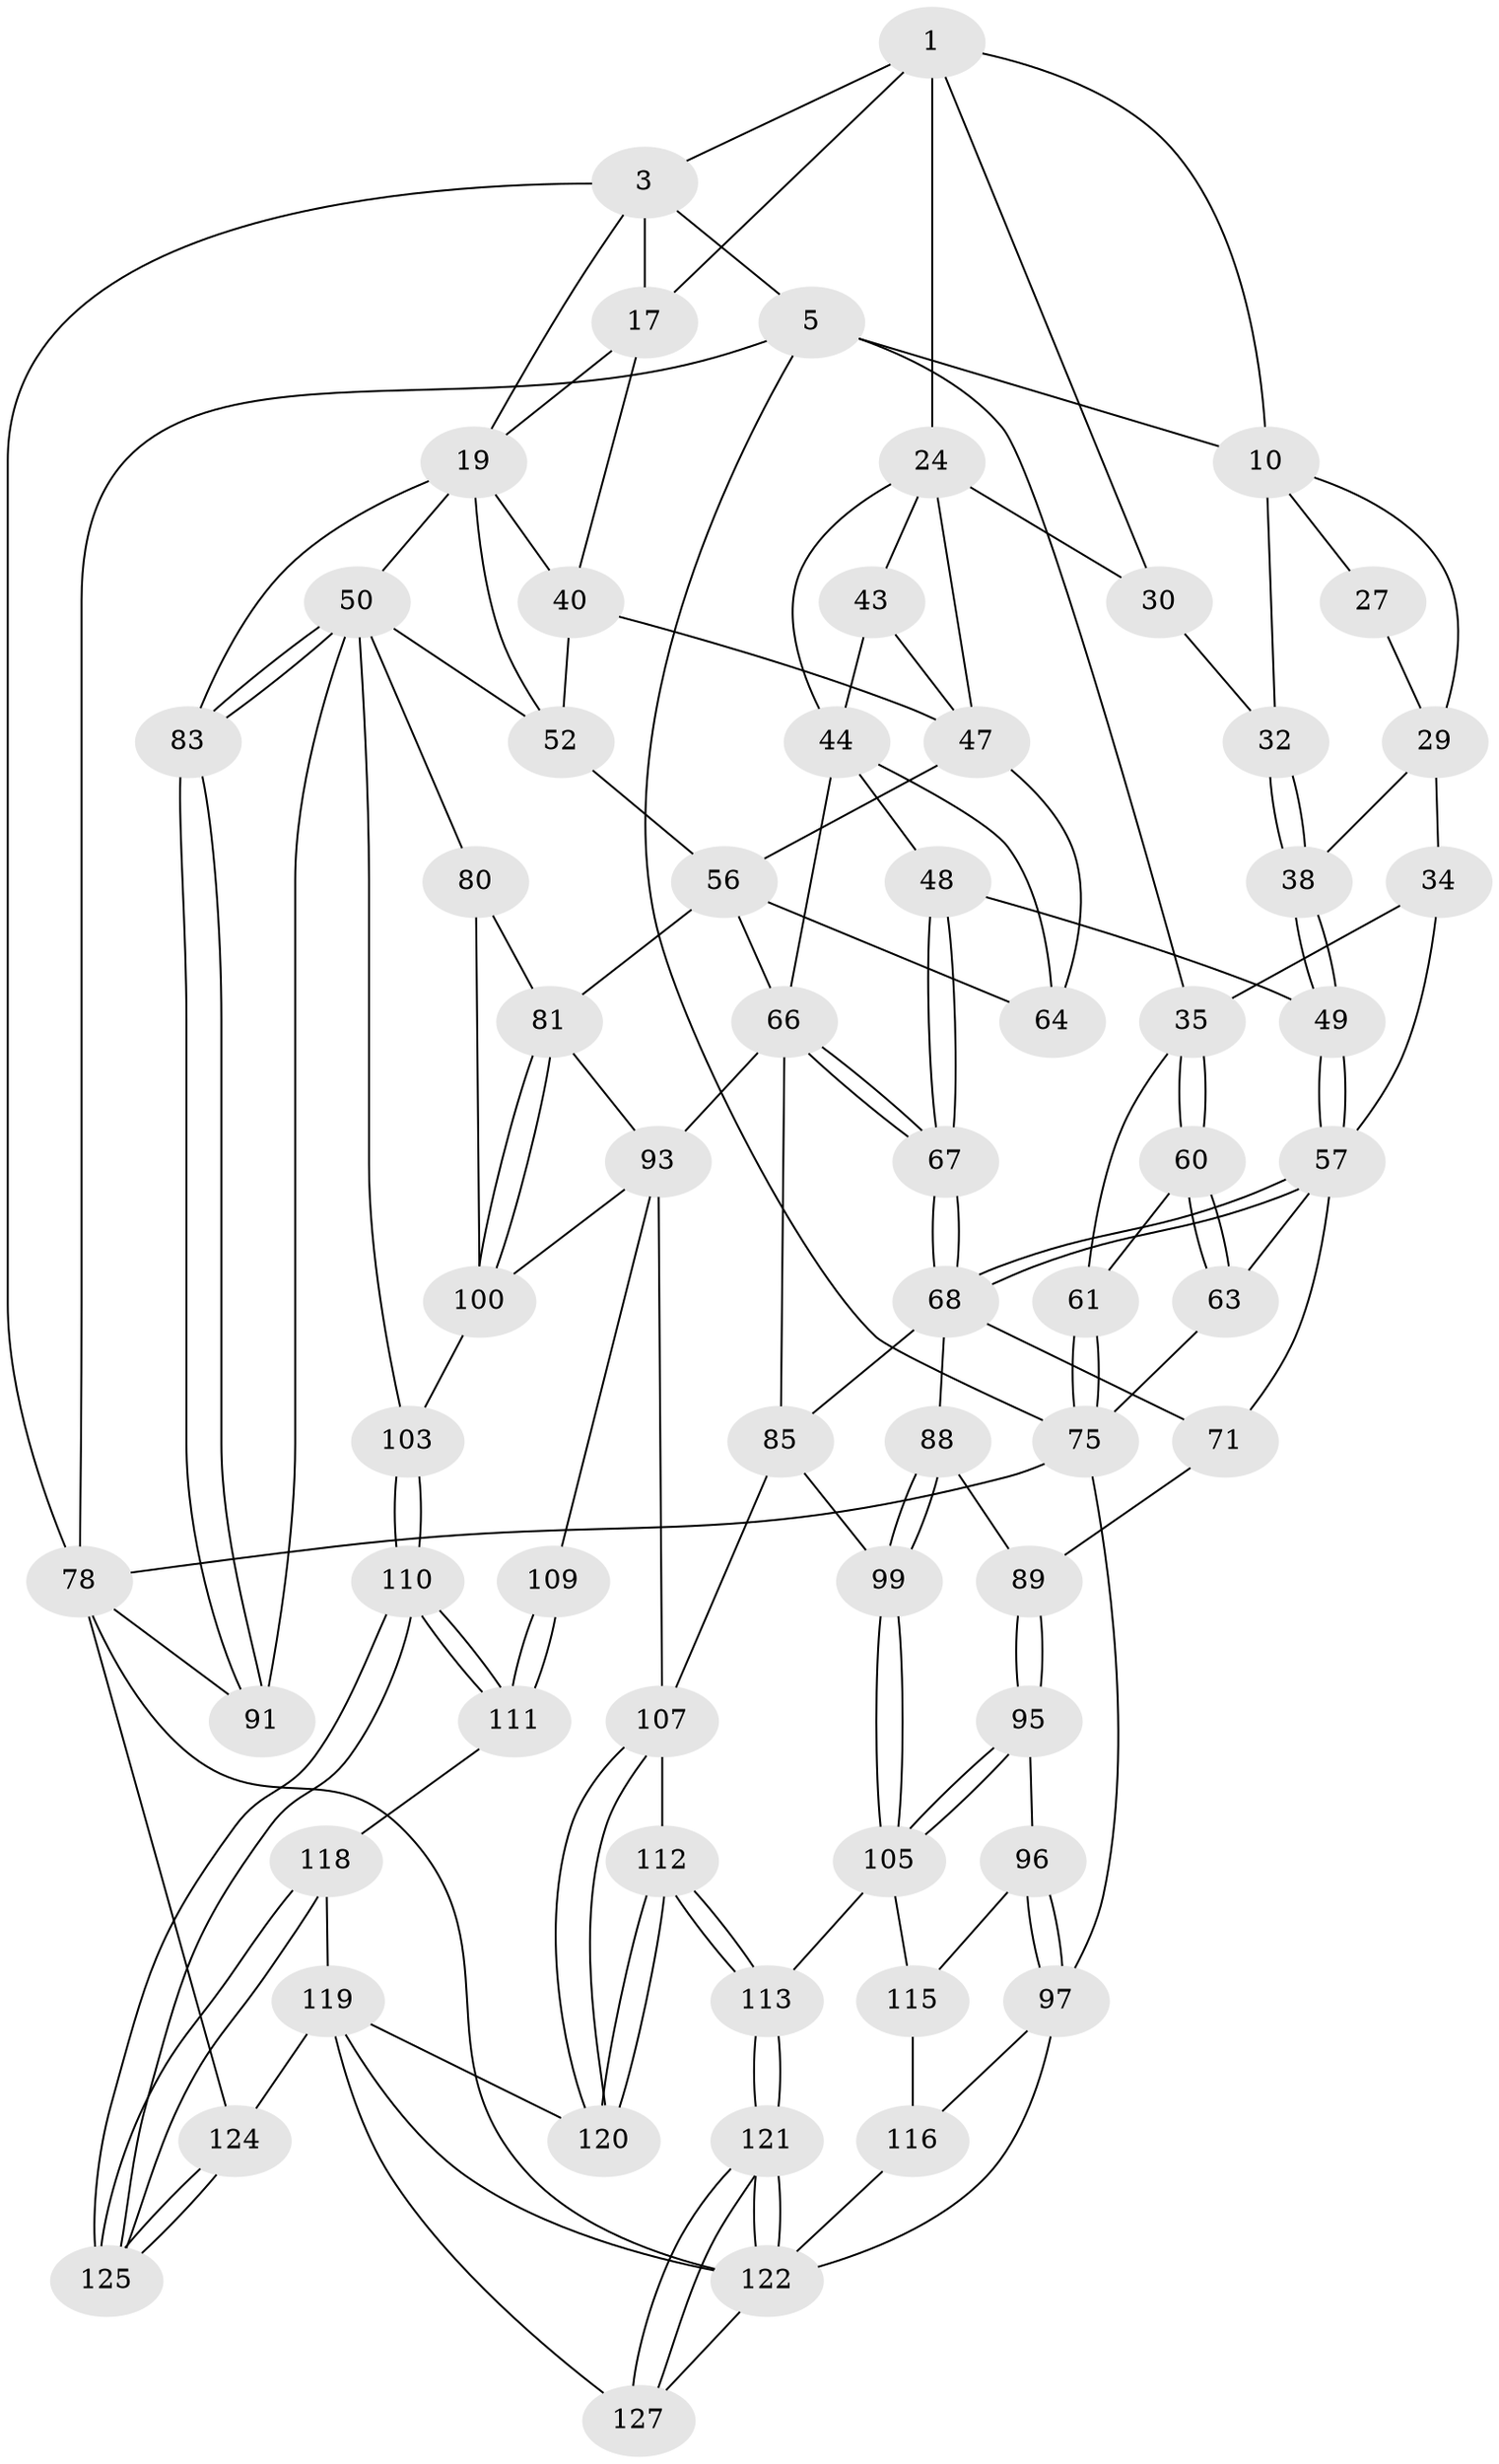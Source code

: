// original degree distribution, {3: 0.015384615384615385, 4: 0.2230769230769231, 6: 0.2076923076923077, 5: 0.5538461538461539}
// Generated by graph-tools (version 1.1) at 2025/17/03/09/25 04:17:23]
// undirected, 65 vertices, 152 edges
graph export_dot {
graph [start="1"]
  node [color=gray90,style=filled];
  1 [pos="+0.414624231338046+0",super="+7+2"];
  3 [pos="+1+0",super="+4"];
  5 [pos="+0+0",super="+6+15"];
  10 [pos="+0.28410353374130853+0.1002175360620047",super="+28+11"];
  17 [pos="+0.9042396662610114+0",super="+18"];
  19 [pos="+1+0.18898539254059946",super="+20"];
  24 [pos="+0.6043485307234439+0.17866502349952978",super="+42+25"];
  27 [pos="+0.17434731516686644+0.12754023437534104"];
  29 [pos="+0.2133975396255129+0.1737848011966558",super="+33"];
  30 [pos="+0.3925732568333101+0.21857189377660746",super="+31"];
  32 [pos="+0.3256163746982838+0.21063330105487196"];
  34 [pos="+0.15556497719225465+0.3078102221925095"];
  35 [pos="+0.10928347035217696+0.29995959216580037",super="+36"];
  38 [pos="+0.2813152187674516+0.28145203955588577"];
  40 [pos="+0.7967283990136097+0.2215929996964242",super="+46"];
  43 [pos="+0.5579797789993958+0.33513284361592643"];
  44 [pos="+0.48523154146883984+0.3353548017675463",super="+45+65"];
  47 [pos="+0.7228269494872949+0.30415372640464067",super="+54"];
  48 [pos="+0.42454694938190335+0.3583528193467014"];
  49 [pos="+0.3537553334983011+0.36783266961359073"];
  50 [pos="+0.9581237490478499+0.42154826999693945",super="+51"];
  52 [pos="+0.9101327371710927+0.4029391855440206",super="+53"];
  56 [pos="+0.7260371343063476+0.4392912980851835",super="+69"];
  57 [pos="+0.329430459771036+0.4088981122462264",super="+58"];
  60 [pos="+0.1098591513683247+0.5260131264428338"];
  61 [pos="+0.05820954240507223+0.4958102347127819"];
  63 [pos="+0.11567675337347819+0.5317905918299288"];
  64 [pos="+0.5763881917533589+0.47047242851410126"];
  66 [pos="+0.47142875552204+0.526517717105826",super="+84"];
  67 [pos="+0.4492719853188181+0.4953493345187481"];
  68 [pos="+0.34481695226912273+0.4670608158950973",super="+73"];
  71 [pos="+0.24519193851487125+0.49330987087674455",super="+72+74"];
  75 [pos="+0+0.447863789877071",super="+76"];
  78 [pos="+0+1",super="+104"];
  80 [pos="+0.8373228666593379+0.535052758860372"];
  81 [pos="+0.8164121455793196+0.5339591290724612",super="+82"];
  83 [pos="+1+0.4049156891494195"];
  85 [pos="+0.43138450046812715+0.6216689435175062",super="+98"];
  88 [pos="+0.22732993717016936+0.6137203990553123"];
  89 [pos="+0.14231861108909807+0.6021492631804616"];
  91 [pos="+1+0.7347499500520907"];
  93 [pos="+0.6985254869260631+0.6562754160461881",super="+101+94"];
  95 [pos="+0.1051292403166814+0.6656935897460373"];
  96 [pos="+0.10033313286610031+0.6710069155453908"];
  97 [pos="+0+0.7570300968278806",super="+117"];
  99 [pos="+0.30607614808810224+0.6914455702153944"];
  100 [pos="+0.7645420446814017+0.6886971110411632",super="+102"];
  103 [pos="+0.8991048632737448+0.723640556484234"];
  105 [pos="+0.2898416690009232+0.744289114242656",super="+114"];
  107 [pos="+0.5800022834347848+0.7915841672161893",super="+108"];
  109 [pos="+0.7245538838171044+0.7661506457290086"];
  110 [pos="+0.8194808356780664+0.8584539285495363"];
  111 [pos="+0.7632299682184979+0.8139754491529322"];
  112 [pos="+0.4062598902466315+0.8372152166072345"];
  113 [pos="+0.3519377001985238+0.8778475765559163"];
  115 [pos="+0.19697017239245088+0.7894454498425082"];
  116 [pos="+0.1682117168113643+0.8358311424886163"];
  118 [pos="+0.5800486495486882+0.8427826424861928"];
  119 [pos="+0.5768569410053259+0.8402454422527946",super="+126"];
  120 [pos="+0.5697085813453736+0.827494363411444"];
  121 [pos="+0.34767917879334637+0.8946376336276496"];
  122 [pos="+0.17169411845169572+0.8443393500434968",super="+123"];
  124 [pos="+0.8701774919413142+1"];
  125 [pos="+0.8291951153659965+1"];
  127 [pos="+0.34631081332615304+0.9044162196591174"];
  1 -- 30 [weight=2];
  1 -- 10;
  1 -- 3;
  1 -- 24 [weight=2];
  1 -- 17 [weight=2];
  3 -- 17;
  3 -- 19;
  3 -- 5;
  3 -- 78;
  5 -- 78;
  5 -- 75;
  5 -- 35;
  5 -- 10 [weight=2];
  10 -- 32;
  10 -- 29;
  10 -- 27 [weight=2];
  17 -- 40;
  17 -- 19;
  19 -- 83;
  19 -- 50;
  19 -- 52;
  19 -- 40;
  24 -- 43;
  24 -- 47;
  24 -- 44;
  24 -- 30;
  27 -- 29;
  29 -- 34;
  29 -- 38;
  30 -- 32;
  32 -- 38;
  32 -- 38;
  34 -- 35;
  34 -- 57;
  35 -- 60;
  35 -- 60;
  35 -- 61;
  38 -- 49;
  38 -- 49;
  40 -- 52;
  40 -- 47;
  43 -- 44;
  43 -- 47;
  44 -- 48;
  44 -- 64;
  44 -- 66;
  47 -- 56;
  47 -- 64;
  48 -- 49;
  48 -- 67;
  48 -- 67;
  49 -- 57;
  49 -- 57;
  50 -- 83;
  50 -- 83;
  50 -- 80;
  50 -- 52;
  50 -- 103;
  50 -- 91;
  52 -- 56;
  56 -- 64;
  56 -- 66;
  56 -- 81;
  57 -- 68;
  57 -- 68;
  57 -- 71 [weight=2];
  57 -- 63;
  60 -- 61;
  60 -- 63;
  60 -- 63;
  61 -- 75;
  61 -- 75;
  63 -- 75;
  66 -- 67;
  66 -- 67;
  66 -- 85;
  66 -- 93;
  67 -- 68;
  67 -- 68;
  68 -- 88;
  68 -- 85;
  68 -- 71 [weight=2];
  71 -- 89;
  75 -- 97;
  75 -- 78;
  78 -- 91;
  78 -- 124;
  78 -- 122;
  80 -- 81;
  80 -- 100;
  81 -- 100;
  81 -- 100;
  81 -- 93;
  83 -- 91;
  83 -- 91;
  85 -- 99;
  85 -- 107;
  88 -- 89;
  88 -- 99;
  88 -- 99;
  89 -- 95;
  89 -- 95;
  93 -- 109 [weight=2];
  93 -- 100;
  93 -- 107;
  95 -- 96;
  95 -- 105;
  95 -- 105;
  96 -- 97;
  96 -- 97;
  96 -- 115;
  97 -- 122;
  97 -- 116;
  99 -- 105;
  99 -- 105;
  100 -- 103;
  103 -- 110;
  103 -- 110;
  105 -- 113;
  105 -- 115;
  107 -- 120;
  107 -- 120;
  107 -- 112;
  109 -- 111;
  109 -- 111;
  110 -- 111;
  110 -- 111;
  110 -- 125;
  110 -- 125;
  111 -- 118;
  112 -- 113;
  112 -- 113;
  112 -- 120;
  112 -- 120;
  113 -- 121;
  113 -- 121;
  115 -- 116;
  116 -- 122;
  118 -- 119;
  118 -- 125;
  118 -- 125;
  119 -- 120;
  119 -- 122;
  119 -- 124;
  119 -- 127;
  121 -- 122;
  121 -- 122;
  121 -- 127;
  121 -- 127;
  122 -- 127;
  124 -- 125;
  124 -- 125;
}
